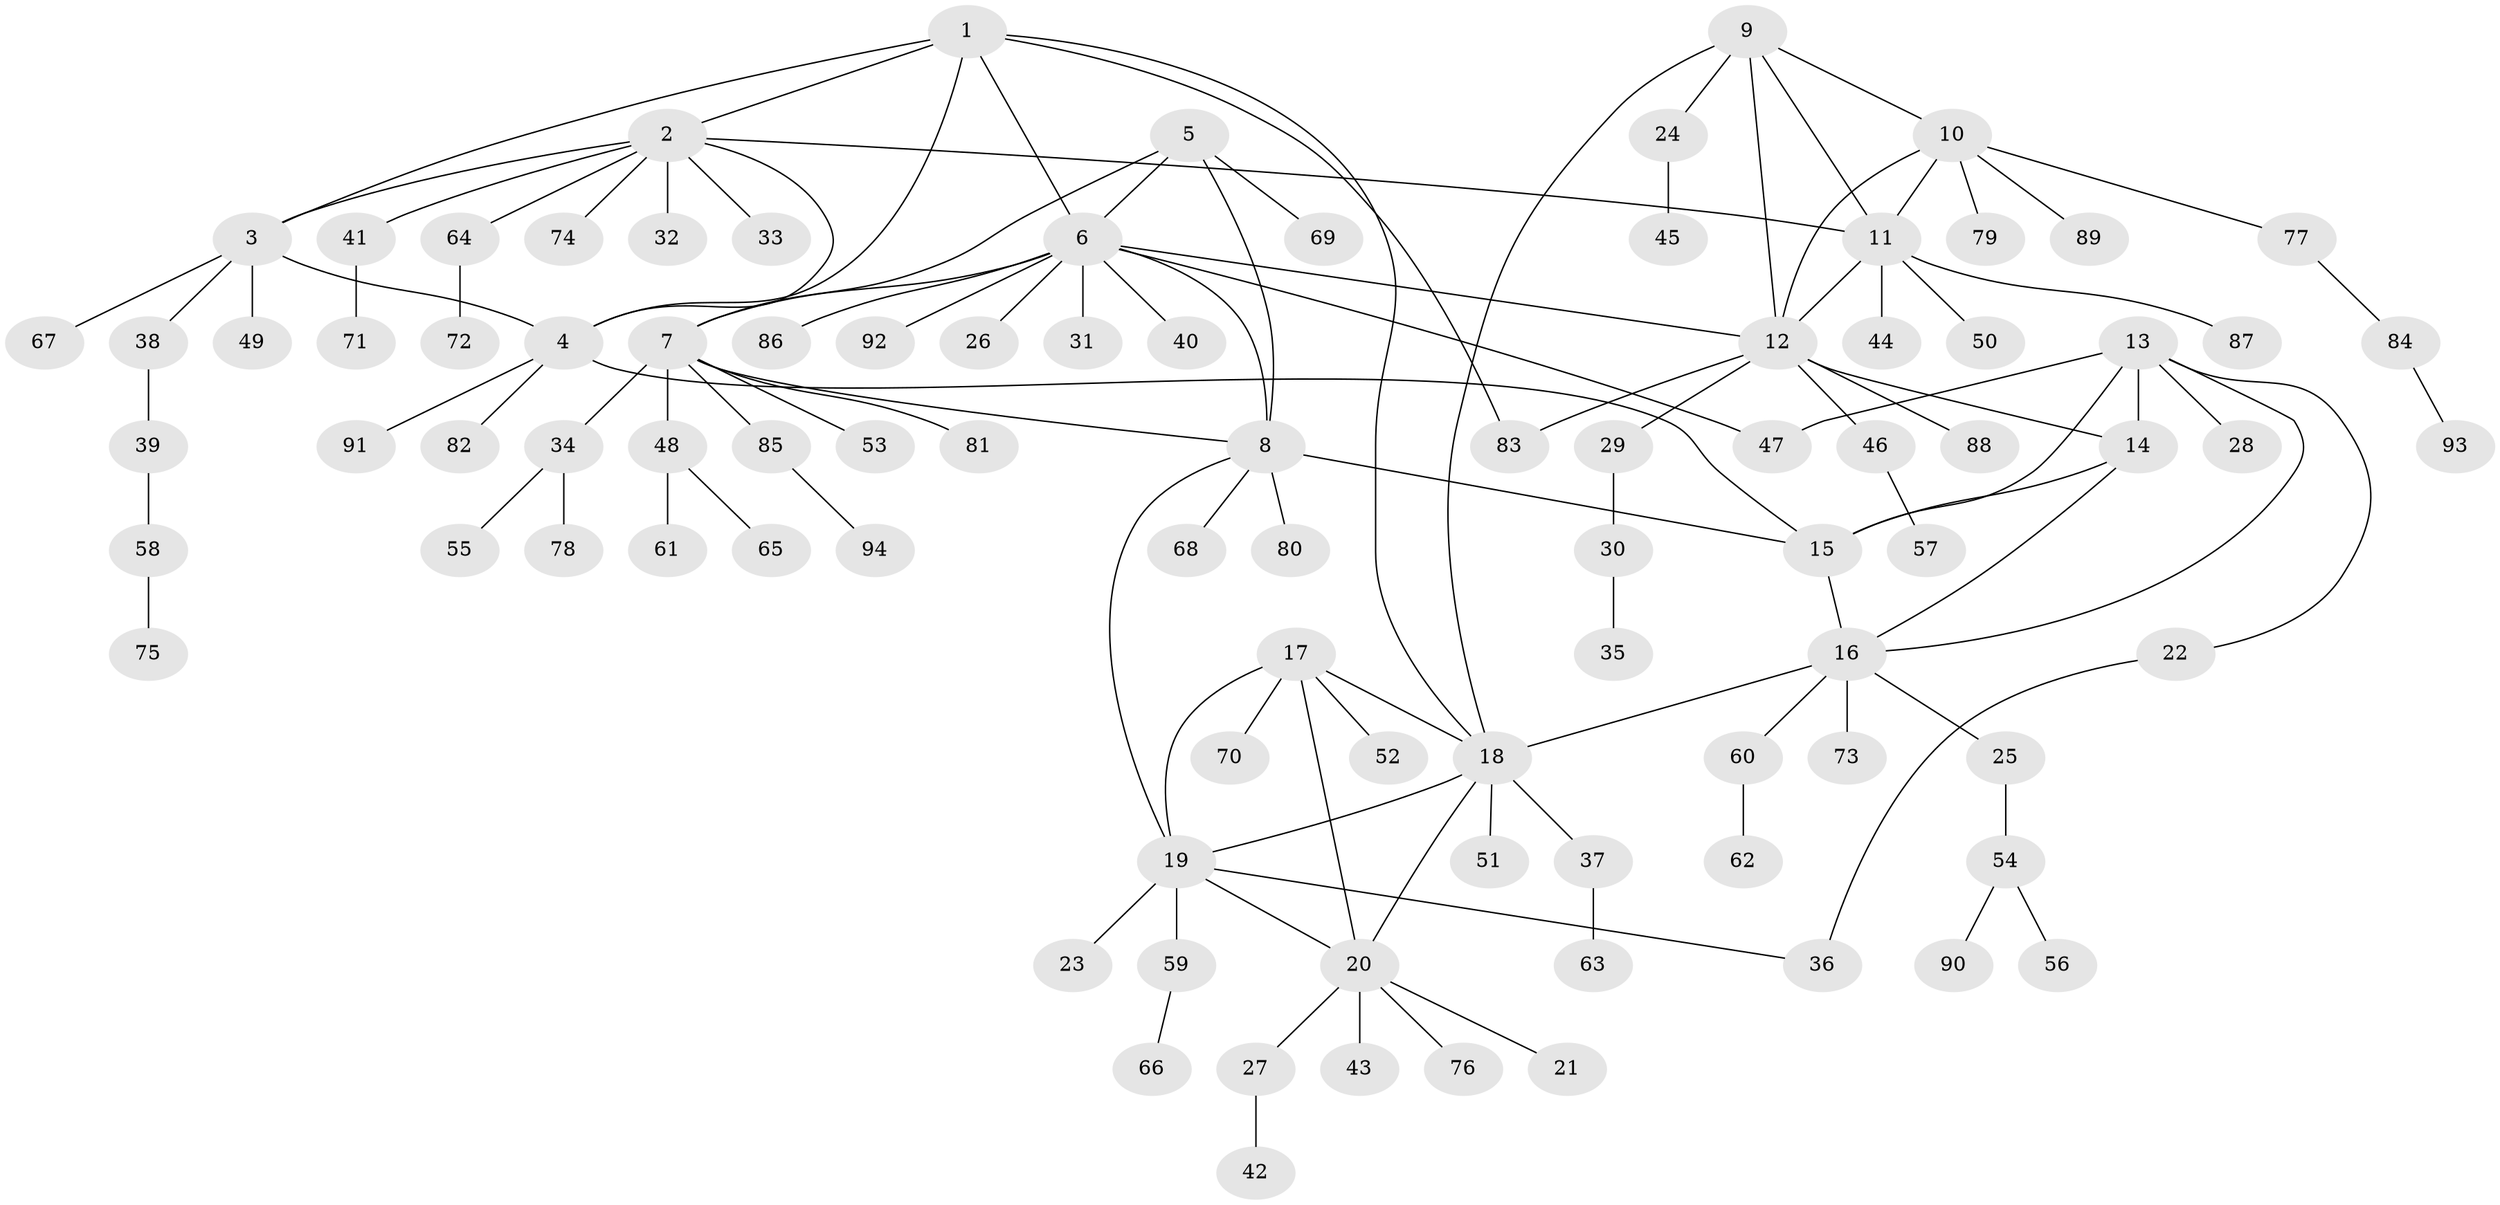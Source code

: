 // Generated by graph-tools (version 1.1) at 2025/02/03/09/25 03:02:51]
// undirected, 94 vertices, 117 edges
graph export_dot {
graph [start="1"]
  node [color=gray90,style=filled];
  1;
  2;
  3;
  4;
  5;
  6;
  7;
  8;
  9;
  10;
  11;
  12;
  13;
  14;
  15;
  16;
  17;
  18;
  19;
  20;
  21;
  22;
  23;
  24;
  25;
  26;
  27;
  28;
  29;
  30;
  31;
  32;
  33;
  34;
  35;
  36;
  37;
  38;
  39;
  40;
  41;
  42;
  43;
  44;
  45;
  46;
  47;
  48;
  49;
  50;
  51;
  52;
  53;
  54;
  55;
  56;
  57;
  58;
  59;
  60;
  61;
  62;
  63;
  64;
  65;
  66;
  67;
  68;
  69;
  70;
  71;
  72;
  73;
  74;
  75;
  76;
  77;
  78;
  79;
  80;
  81;
  82;
  83;
  84;
  85;
  86;
  87;
  88;
  89;
  90;
  91;
  92;
  93;
  94;
  1 -- 2;
  1 -- 3;
  1 -- 4;
  1 -- 6;
  1 -- 18;
  1 -- 83;
  2 -- 3;
  2 -- 4;
  2 -- 11;
  2 -- 32;
  2 -- 33;
  2 -- 41;
  2 -- 64;
  2 -- 74;
  3 -- 4;
  3 -- 38;
  3 -- 49;
  3 -- 67;
  4 -- 15;
  4 -- 82;
  4 -- 91;
  5 -- 6;
  5 -- 7;
  5 -- 8;
  5 -- 69;
  6 -- 7;
  6 -- 8;
  6 -- 12;
  6 -- 26;
  6 -- 31;
  6 -- 40;
  6 -- 47;
  6 -- 86;
  6 -- 92;
  7 -- 8;
  7 -- 34;
  7 -- 48;
  7 -- 53;
  7 -- 81;
  7 -- 85;
  8 -- 15;
  8 -- 19;
  8 -- 68;
  8 -- 80;
  9 -- 10;
  9 -- 11;
  9 -- 12;
  9 -- 18;
  9 -- 24;
  10 -- 11;
  10 -- 12;
  10 -- 77;
  10 -- 79;
  10 -- 89;
  11 -- 12;
  11 -- 44;
  11 -- 50;
  11 -- 87;
  12 -- 14;
  12 -- 29;
  12 -- 46;
  12 -- 83;
  12 -- 88;
  13 -- 14;
  13 -- 15;
  13 -- 16;
  13 -- 22;
  13 -- 28;
  13 -- 47;
  14 -- 15;
  14 -- 16;
  15 -- 16;
  16 -- 18;
  16 -- 25;
  16 -- 60;
  16 -- 73;
  17 -- 18;
  17 -- 19;
  17 -- 20;
  17 -- 52;
  17 -- 70;
  18 -- 19;
  18 -- 20;
  18 -- 37;
  18 -- 51;
  19 -- 20;
  19 -- 23;
  19 -- 36;
  19 -- 59;
  20 -- 21;
  20 -- 27;
  20 -- 43;
  20 -- 76;
  22 -- 36;
  24 -- 45;
  25 -- 54;
  27 -- 42;
  29 -- 30;
  30 -- 35;
  34 -- 55;
  34 -- 78;
  37 -- 63;
  38 -- 39;
  39 -- 58;
  41 -- 71;
  46 -- 57;
  48 -- 61;
  48 -- 65;
  54 -- 56;
  54 -- 90;
  58 -- 75;
  59 -- 66;
  60 -- 62;
  64 -- 72;
  77 -- 84;
  84 -- 93;
  85 -- 94;
}
